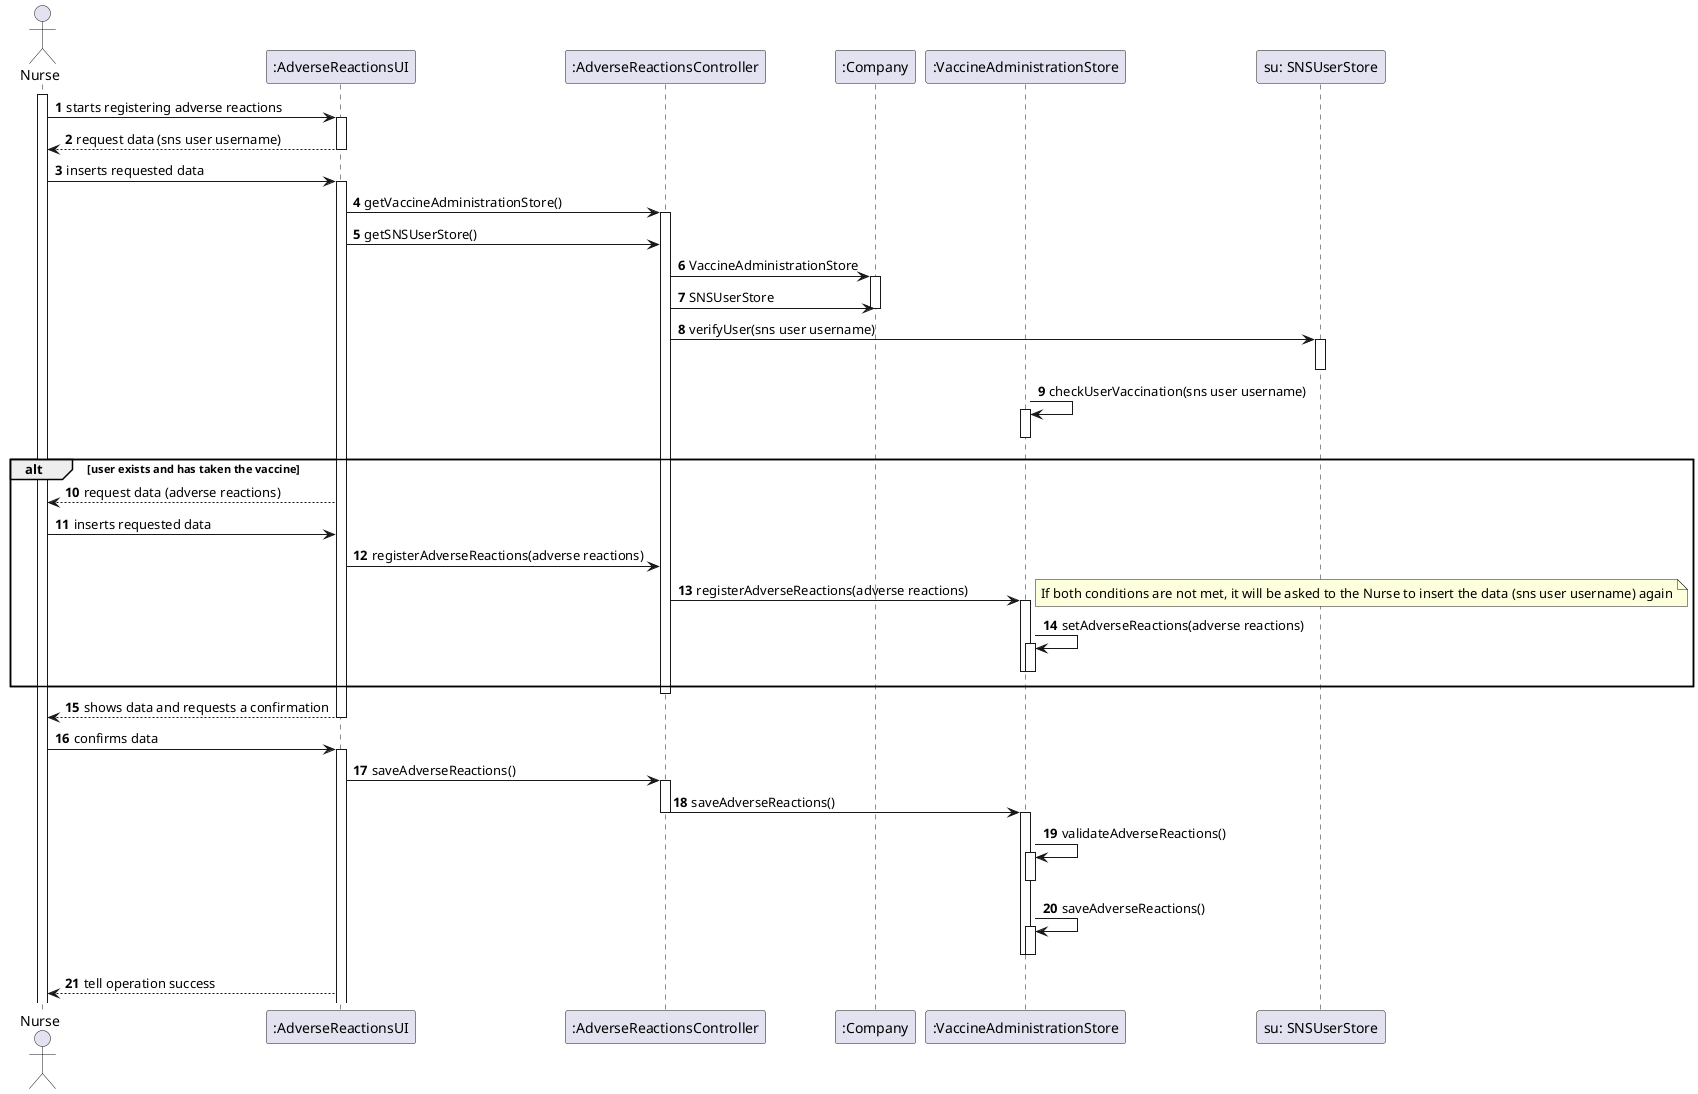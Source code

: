 @startuml
autonumber
'hide footbox
actor "Nurse" as ADM

participant ":AdverseReactionsUI" as UI
participant ":AdverseReactionsController" as CTRL
participant ":Company" as COMP
participant ":VaccineAdministrationStore" as ST
participant "su: SNSUserStore" as SU

activate ADM
ADM -> UI : starts registering adverse reactions
activate UI
UI --> ADM: request data (sns user username)
deactivate UI


ADM -> UI: inserts requested data
activate UI



UI -> CTRL: getVaccineAdministrationStore()
activate CTRL
UI -> CTRL: getSNSUserStore()


CTRL -> COMP: VaccineAdministrationStore
activate COMP

CTRL -> COMP: SNSUserStore


deactivate COMP

CTRL -> SU : verifyUser(sns user username)
activate SU
deactivate SU

ST -> ST : checkUserVaccination(sns user username)

activate ST
deactivate ST

alt user exists and has taken the vaccine
UI --> ADM: request data (adverse reactions)
ADM -> UI: inserts requested data

UI -> CTRL: registerAdverseReactions(adverse reactions)





CTRL -> ST: registerAdverseReactions(adverse reactions)
note right: If both conditions are not met, it will be asked to the Nurse to insert the data (sns user username) again
activate ST
ST -> ST: setAdverseReactions(adverse reactions)

activate ST
deactivate ST
deactivate ST

end

activate ST
deactivate CTRL


deactivate ST



UI -->ADM: shows data and requests a confirmation
deactivate UI

ADM -> UI: confirms data
activate UI

UI -> CTRL: saveAdverseReactions()
activate CTRL


CTRL -> ST: saveAdverseReactions()
deactivate CTRL

activate ST
ST -> ST: validateAdverseReactions()
activate ST
deactivate ST

ST -> ST:saveAdverseReactions()


activate ST
deactivate ST

UI --> ADM: tell operation success
@enduml